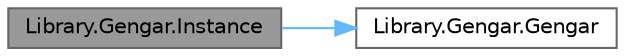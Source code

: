 digraph "Library.Gengar.Instance"
{
 // INTERACTIVE_SVG=YES
 // LATEX_PDF_SIZE
  bgcolor="transparent";
  edge [fontname=Helvetica,fontsize=10,labelfontname=Helvetica,labelfontsize=10];
  node [fontname=Helvetica,fontsize=10,shape=box,height=0.2,width=0.4];
  rankdir="LR";
  Node1 [id="Node000001",label="Library.Gengar.Instance",height=0.2,width=0.4,color="gray40", fillcolor="grey60", style="filled", fontcolor="black",tooltip="Este método retorna una copia del pokemon aplicando así, el patrón prototype."];
  Node1 -> Node2 [id="edge1_Node000001_Node000002",color="steelblue1",style="solid",tooltip=" "];
  Node2 [id="Node000002",label="Library.Gengar.Gengar",height=0.2,width=0.4,color="grey40", fillcolor="white", style="filled",URL="$classLibrary_1_1Gengar.html#ac8f9e0787e9044bd5a16b3f240047bdc",tooltip="Constructor de Gengar, implementa el patron GRASP creator."];
}
